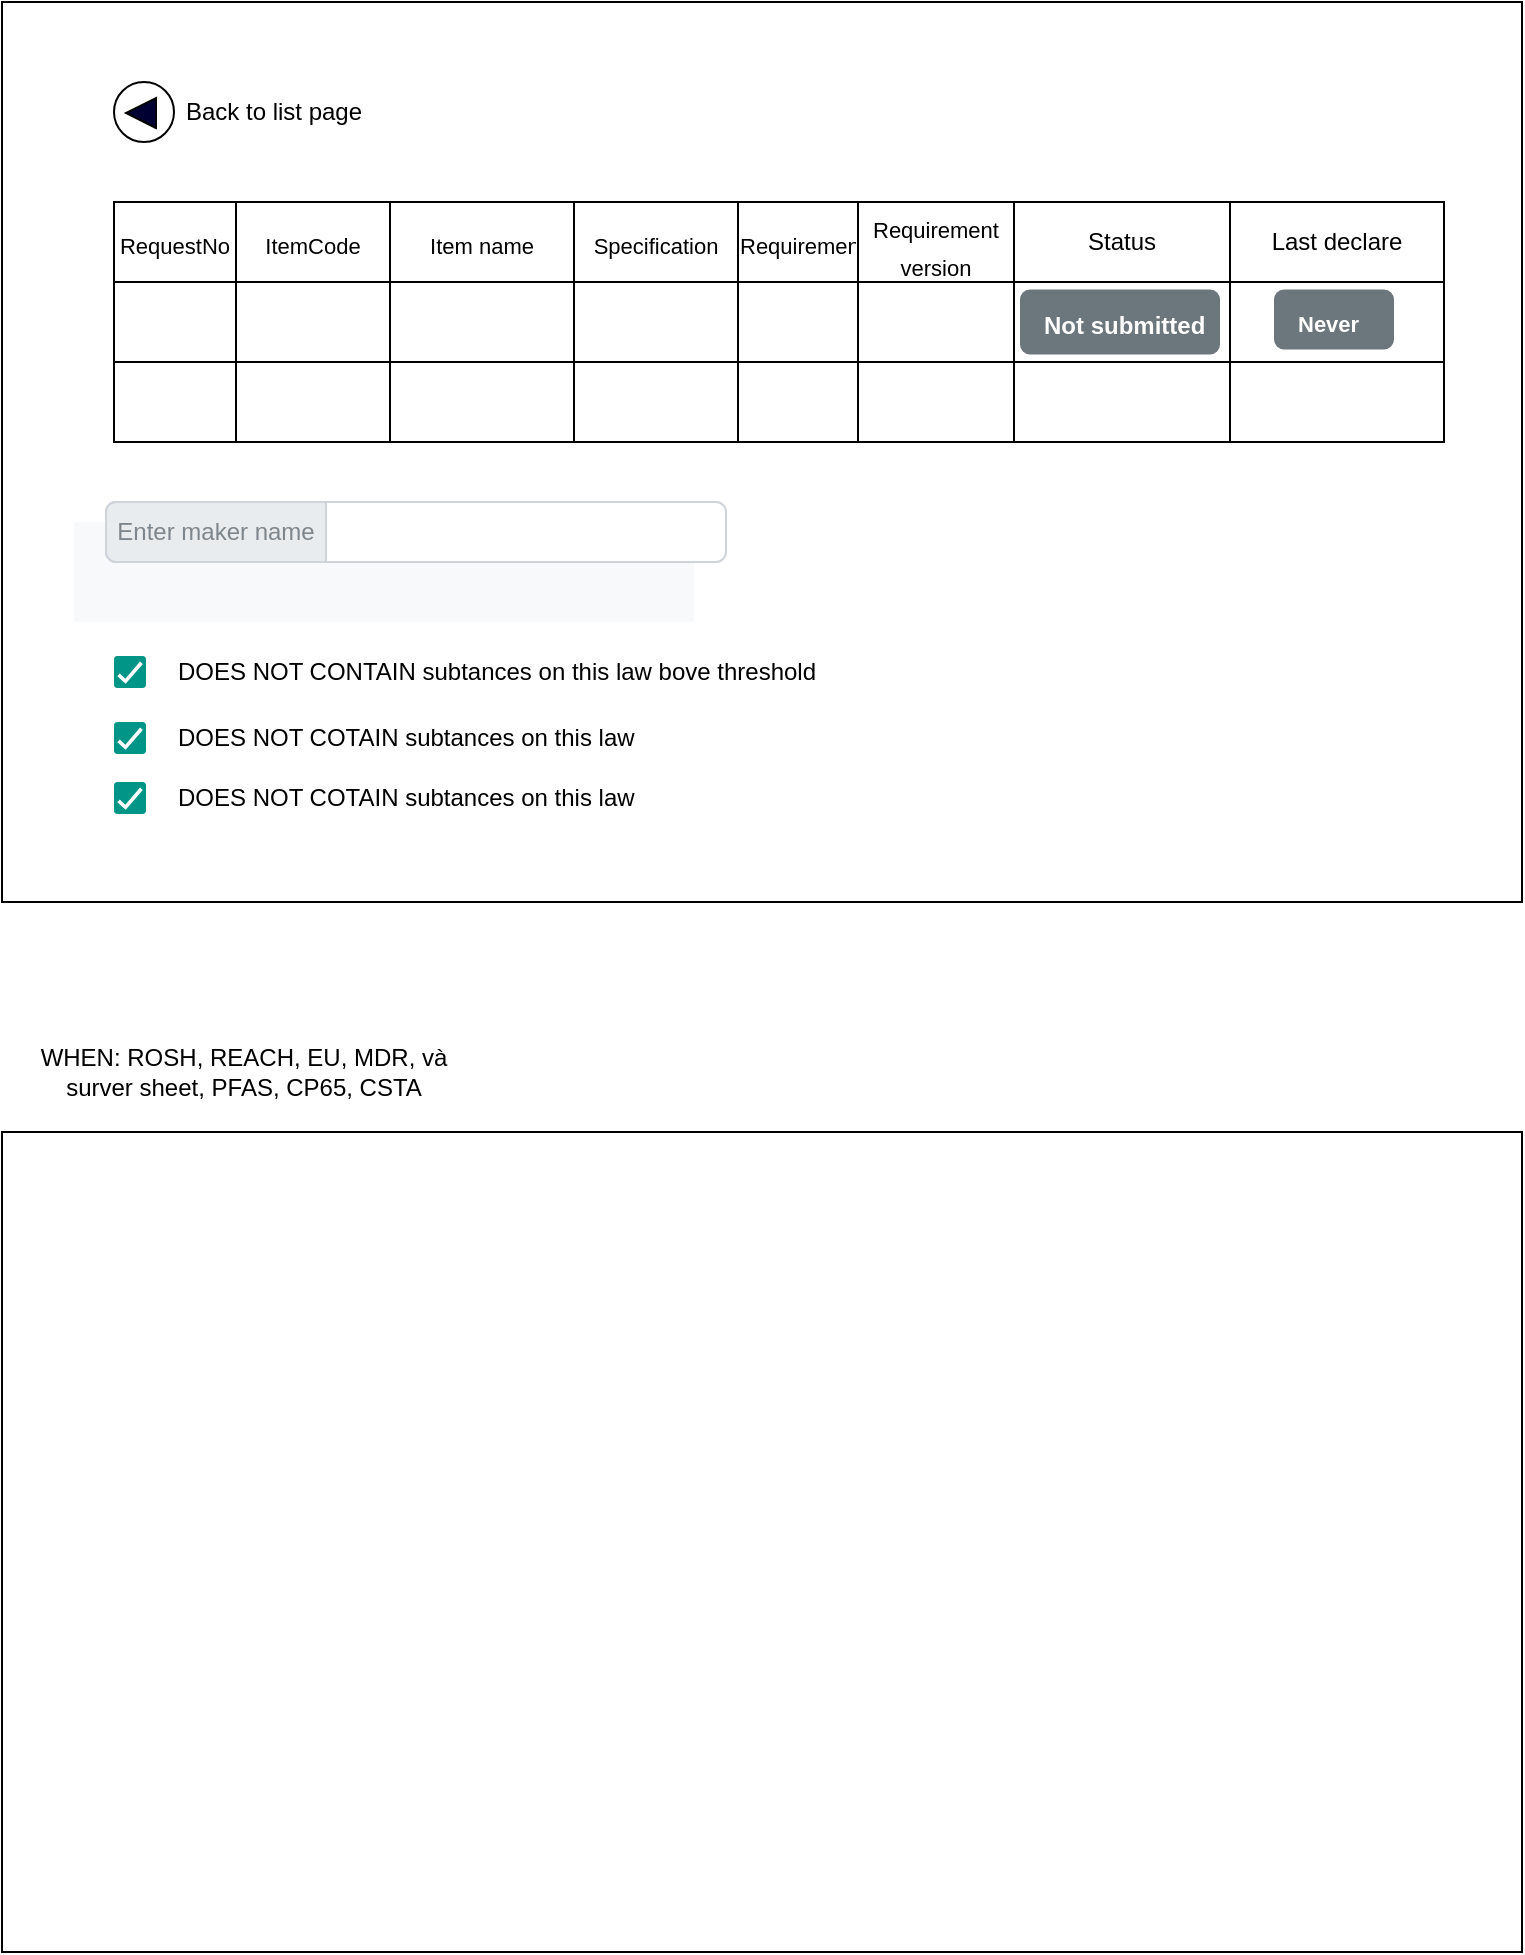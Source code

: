 <mxfile version="21.6.2" type="github">
  <diagram name="Page-1" id="O1AW1DQOQZ3fAE0L2oUG">
    <mxGraphModel dx="1434" dy="796" grid="1" gridSize="10" guides="1" tooltips="1" connect="1" arrows="1" fold="1" page="1" pageScale="1" pageWidth="827" pageHeight="1169" math="0" shadow="0">
      <root>
        <mxCell id="0" />
        <mxCell id="1" parent="0" />
        <mxCell id="Yjge2V5rUr3Npc9kf5Pn-35" value="" style="rounded=0;whiteSpace=wrap;html=1;" vertex="1" parent="1">
          <mxGeometry x="34" y="20" width="760" height="450" as="geometry" />
        </mxCell>
        <mxCell id="Yjge2V5rUr3Npc9kf5Pn-36" value="" style="shape=table;startSize=0;container=1;collapsible=0;childLayout=tableLayout;fontSize=16;" vertex="1" parent="1">
          <mxGeometry x="90" y="120" width="230" height="120" as="geometry" />
        </mxCell>
        <mxCell id="Yjge2V5rUr3Npc9kf5Pn-37" value="" style="shape=tableRow;horizontal=0;startSize=0;swimlaneHead=0;swimlaneBody=0;strokeColor=inherit;top=0;left=0;bottom=0;right=0;collapsible=0;dropTarget=0;fillColor=none;points=[[0,0.5],[1,0.5]];portConstraint=eastwest;fontSize=16;" vertex="1" parent="Yjge2V5rUr3Npc9kf5Pn-36">
          <mxGeometry width="230" height="40" as="geometry" />
        </mxCell>
        <mxCell id="Yjge2V5rUr3Npc9kf5Pn-38" value="&lt;font style=&quot;font-size: 11px;&quot;&gt;RequestNo&lt;/font&gt;" style="shape=partialRectangle;html=1;whiteSpace=wrap;connectable=0;strokeColor=inherit;overflow=hidden;fillColor=none;top=0;left=0;bottom=0;right=0;pointerEvents=1;fontSize=16;" vertex="1" parent="Yjge2V5rUr3Npc9kf5Pn-37">
          <mxGeometry width="61" height="40" as="geometry">
            <mxRectangle width="61" height="40" as="alternateBounds" />
          </mxGeometry>
        </mxCell>
        <mxCell id="Yjge2V5rUr3Npc9kf5Pn-39" value="&lt;font style=&quot;font-size: 11px;&quot;&gt;ItemCode&lt;/font&gt;" style="shape=partialRectangle;html=1;whiteSpace=wrap;connectable=0;strokeColor=inherit;overflow=hidden;fillColor=none;top=0;left=0;bottom=0;right=0;pointerEvents=1;fontSize=16;" vertex="1" parent="Yjge2V5rUr3Npc9kf5Pn-37">
          <mxGeometry x="61" width="77" height="40" as="geometry">
            <mxRectangle width="77" height="40" as="alternateBounds" />
          </mxGeometry>
        </mxCell>
        <mxCell id="Yjge2V5rUr3Npc9kf5Pn-40" value="&lt;font style=&quot;font-size: 11px;&quot;&gt;Item name&lt;/font&gt;" style="shape=partialRectangle;html=1;whiteSpace=wrap;connectable=0;strokeColor=inherit;overflow=hidden;fillColor=none;top=0;left=0;bottom=0;right=0;pointerEvents=1;fontSize=16;" vertex="1" parent="Yjge2V5rUr3Npc9kf5Pn-37">
          <mxGeometry x="138" width="92" height="40" as="geometry">
            <mxRectangle width="92" height="40" as="alternateBounds" />
          </mxGeometry>
        </mxCell>
        <mxCell id="Yjge2V5rUr3Npc9kf5Pn-41" value="" style="shape=tableRow;horizontal=0;startSize=0;swimlaneHead=0;swimlaneBody=0;strokeColor=inherit;top=0;left=0;bottom=0;right=0;collapsible=0;dropTarget=0;fillColor=none;points=[[0,0.5],[1,0.5]];portConstraint=eastwest;fontSize=16;" vertex="1" parent="Yjge2V5rUr3Npc9kf5Pn-36">
          <mxGeometry y="40" width="230" height="40" as="geometry" />
        </mxCell>
        <mxCell id="Yjge2V5rUr3Npc9kf5Pn-42" value="" style="shape=partialRectangle;html=1;whiteSpace=wrap;connectable=0;strokeColor=inherit;overflow=hidden;fillColor=none;top=0;left=0;bottom=0;right=0;pointerEvents=1;fontSize=16;" vertex="1" parent="Yjge2V5rUr3Npc9kf5Pn-41">
          <mxGeometry width="61" height="40" as="geometry">
            <mxRectangle width="61" height="40" as="alternateBounds" />
          </mxGeometry>
        </mxCell>
        <mxCell id="Yjge2V5rUr3Npc9kf5Pn-43" value="" style="shape=partialRectangle;html=1;whiteSpace=wrap;connectable=0;strokeColor=inherit;overflow=hidden;fillColor=none;top=0;left=0;bottom=0;right=0;pointerEvents=1;fontSize=16;" vertex="1" parent="Yjge2V5rUr3Npc9kf5Pn-41">
          <mxGeometry x="61" width="77" height="40" as="geometry">
            <mxRectangle width="77" height="40" as="alternateBounds" />
          </mxGeometry>
        </mxCell>
        <mxCell id="Yjge2V5rUr3Npc9kf5Pn-44" value="" style="shape=partialRectangle;html=1;whiteSpace=wrap;connectable=0;strokeColor=inherit;overflow=hidden;fillColor=none;top=0;left=0;bottom=0;right=0;pointerEvents=1;fontSize=16;" vertex="1" parent="Yjge2V5rUr3Npc9kf5Pn-41">
          <mxGeometry x="138" width="92" height="40" as="geometry">
            <mxRectangle width="92" height="40" as="alternateBounds" />
          </mxGeometry>
        </mxCell>
        <mxCell id="Yjge2V5rUr3Npc9kf5Pn-45" value="" style="shape=tableRow;horizontal=0;startSize=0;swimlaneHead=0;swimlaneBody=0;strokeColor=inherit;top=0;left=0;bottom=0;right=0;collapsible=0;dropTarget=0;fillColor=none;points=[[0,0.5],[1,0.5]];portConstraint=eastwest;fontSize=16;" vertex="1" parent="Yjge2V5rUr3Npc9kf5Pn-36">
          <mxGeometry y="80" width="230" height="40" as="geometry" />
        </mxCell>
        <mxCell id="Yjge2V5rUr3Npc9kf5Pn-46" value="" style="shape=partialRectangle;html=1;whiteSpace=wrap;connectable=0;strokeColor=inherit;overflow=hidden;fillColor=none;top=0;left=0;bottom=0;right=0;pointerEvents=1;fontSize=16;" vertex="1" parent="Yjge2V5rUr3Npc9kf5Pn-45">
          <mxGeometry width="61" height="40" as="geometry">
            <mxRectangle width="61" height="40" as="alternateBounds" />
          </mxGeometry>
        </mxCell>
        <mxCell id="Yjge2V5rUr3Npc9kf5Pn-47" value="" style="shape=partialRectangle;html=1;whiteSpace=wrap;connectable=0;strokeColor=inherit;overflow=hidden;fillColor=none;top=0;left=0;bottom=0;right=0;pointerEvents=1;fontSize=16;" vertex="1" parent="Yjge2V5rUr3Npc9kf5Pn-45">
          <mxGeometry x="61" width="77" height="40" as="geometry">
            <mxRectangle width="77" height="40" as="alternateBounds" />
          </mxGeometry>
        </mxCell>
        <mxCell id="Yjge2V5rUr3Npc9kf5Pn-48" value="" style="shape=partialRectangle;html=1;whiteSpace=wrap;connectable=0;strokeColor=inherit;overflow=hidden;fillColor=none;top=0;left=0;bottom=0;right=0;pointerEvents=1;fontSize=16;" vertex="1" parent="Yjge2V5rUr3Npc9kf5Pn-45">
          <mxGeometry x="138" width="92" height="40" as="geometry">
            <mxRectangle width="92" height="40" as="alternateBounds" />
          </mxGeometry>
        </mxCell>
        <mxCell id="Yjge2V5rUr3Npc9kf5Pn-49" value="" style="shape=table;startSize=0;container=1;collapsible=0;childLayout=tableLayout;fontSize=16;" vertex="1" parent="1">
          <mxGeometry x="320" y="120" width="220" height="120" as="geometry" />
        </mxCell>
        <mxCell id="Yjge2V5rUr3Npc9kf5Pn-50" value="" style="shape=tableRow;horizontal=0;startSize=0;swimlaneHead=0;swimlaneBody=0;strokeColor=inherit;top=0;left=0;bottom=0;right=0;collapsible=0;dropTarget=0;fillColor=none;points=[[0,0.5],[1,0.5]];portConstraint=eastwest;fontSize=16;" vertex="1" parent="Yjge2V5rUr3Npc9kf5Pn-49">
          <mxGeometry width="220" height="40" as="geometry" />
        </mxCell>
        <mxCell id="Yjge2V5rUr3Npc9kf5Pn-51" value="&lt;font style=&quot;font-size: 11px;&quot;&gt;Specification&lt;/font&gt;" style="shape=partialRectangle;html=1;whiteSpace=wrap;connectable=0;strokeColor=inherit;overflow=hidden;fillColor=none;top=0;left=0;bottom=0;right=0;pointerEvents=1;fontSize=16;" vertex="1" parent="Yjge2V5rUr3Npc9kf5Pn-50">
          <mxGeometry width="82" height="40" as="geometry">
            <mxRectangle width="82" height="40" as="alternateBounds" />
          </mxGeometry>
        </mxCell>
        <mxCell id="Yjge2V5rUr3Npc9kf5Pn-52" value="&lt;font style=&quot;font-size: 11px;&quot;&gt;Requirement&lt;/font&gt;" style="shape=partialRectangle;html=1;whiteSpace=wrap;connectable=0;strokeColor=inherit;overflow=hidden;fillColor=none;top=0;left=0;bottom=0;right=0;pointerEvents=1;fontSize=16;" vertex="1" parent="Yjge2V5rUr3Npc9kf5Pn-50">
          <mxGeometry x="82" width="60" height="40" as="geometry">
            <mxRectangle width="60" height="40" as="alternateBounds" />
          </mxGeometry>
        </mxCell>
        <mxCell id="Yjge2V5rUr3Npc9kf5Pn-53" value="&lt;font style=&quot;font-size: 11px;&quot;&gt;Requirement version&lt;/font&gt;" style="shape=partialRectangle;html=1;whiteSpace=wrap;connectable=0;strokeColor=inherit;overflow=hidden;fillColor=none;top=0;left=0;bottom=0;right=0;pointerEvents=1;fontSize=16;" vertex="1" parent="Yjge2V5rUr3Npc9kf5Pn-50">
          <mxGeometry x="142" width="78" height="40" as="geometry">
            <mxRectangle width="78" height="40" as="alternateBounds" />
          </mxGeometry>
        </mxCell>
        <mxCell id="Yjge2V5rUr3Npc9kf5Pn-54" value="" style="shape=tableRow;horizontal=0;startSize=0;swimlaneHead=0;swimlaneBody=0;strokeColor=inherit;top=0;left=0;bottom=0;right=0;collapsible=0;dropTarget=0;fillColor=none;points=[[0,0.5],[1,0.5]];portConstraint=eastwest;fontSize=16;" vertex="1" parent="Yjge2V5rUr3Npc9kf5Pn-49">
          <mxGeometry y="40" width="220" height="40" as="geometry" />
        </mxCell>
        <mxCell id="Yjge2V5rUr3Npc9kf5Pn-55" value="" style="shape=partialRectangle;html=1;whiteSpace=wrap;connectable=0;strokeColor=inherit;overflow=hidden;fillColor=none;top=0;left=0;bottom=0;right=0;pointerEvents=1;fontSize=16;" vertex="1" parent="Yjge2V5rUr3Npc9kf5Pn-54">
          <mxGeometry width="82" height="40" as="geometry">
            <mxRectangle width="82" height="40" as="alternateBounds" />
          </mxGeometry>
        </mxCell>
        <mxCell id="Yjge2V5rUr3Npc9kf5Pn-56" value="" style="shape=partialRectangle;html=1;whiteSpace=wrap;connectable=0;strokeColor=inherit;overflow=hidden;fillColor=none;top=0;left=0;bottom=0;right=0;pointerEvents=1;fontSize=16;" vertex="1" parent="Yjge2V5rUr3Npc9kf5Pn-54">
          <mxGeometry x="82" width="60" height="40" as="geometry">
            <mxRectangle width="60" height="40" as="alternateBounds" />
          </mxGeometry>
        </mxCell>
        <mxCell id="Yjge2V5rUr3Npc9kf5Pn-57" value="" style="shape=partialRectangle;html=1;whiteSpace=wrap;connectable=0;strokeColor=inherit;overflow=hidden;fillColor=none;top=0;left=0;bottom=0;right=0;pointerEvents=1;fontSize=16;" vertex="1" parent="Yjge2V5rUr3Npc9kf5Pn-54">
          <mxGeometry x="142" width="78" height="40" as="geometry">
            <mxRectangle width="78" height="40" as="alternateBounds" />
          </mxGeometry>
        </mxCell>
        <mxCell id="Yjge2V5rUr3Npc9kf5Pn-58" value="" style="shape=tableRow;horizontal=0;startSize=0;swimlaneHead=0;swimlaneBody=0;strokeColor=inherit;top=0;left=0;bottom=0;right=0;collapsible=0;dropTarget=0;fillColor=none;points=[[0,0.5],[1,0.5]];portConstraint=eastwest;fontSize=16;" vertex="1" parent="Yjge2V5rUr3Npc9kf5Pn-49">
          <mxGeometry y="80" width="220" height="40" as="geometry" />
        </mxCell>
        <mxCell id="Yjge2V5rUr3Npc9kf5Pn-59" value="" style="shape=partialRectangle;html=1;whiteSpace=wrap;connectable=0;strokeColor=inherit;overflow=hidden;fillColor=none;top=0;left=0;bottom=0;right=0;pointerEvents=1;fontSize=16;" vertex="1" parent="Yjge2V5rUr3Npc9kf5Pn-58">
          <mxGeometry width="82" height="40" as="geometry">
            <mxRectangle width="82" height="40" as="alternateBounds" />
          </mxGeometry>
        </mxCell>
        <mxCell id="Yjge2V5rUr3Npc9kf5Pn-60" value="" style="shape=partialRectangle;html=1;whiteSpace=wrap;connectable=0;strokeColor=inherit;overflow=hidden;fillColor=none;top=0;left=0;bottom=0;right=0;pointerEvents=1;fontSize=16;" vertex="1" parent="Yjge2V5rUr3Npc9kf5Pn-58">
          <mxGeometry x="82" width="60" height="40" as="geometry">
            <mxRectangle width="60" height="40" as="alternateBounds" />
          </mxGeometry>
        </mxCell>
        <mxCell id="Yjge2V5rUr3Npc9kf5Pn-61" value="" style="shape=partialRectangle;html=1;whiteSpace=wrap;connectable=0;strokeColor=inherit;overflow=hidden;fillColor=none;top=0;left=0;bottom=0;right=0;pointerEvents=1;fontSize=16;" vertex="1" parent="Yjge2V5rUr3Npc9kf5Pn-58">
          <mxGeometry x="142" width="78" height="40" as="geometry">
            <mxRectangle width="78" height="40" as="alternateBounds" />
          </mxGeometry>
        </mxCell>
        <mxCell id="Yjge2V5rUr3Npc9kf5Pn-157" value="" style="shape=table;startSize=0;container=1;collapsible=0;childLayout=tableLayout;" vertex="1" parent="1">
          <mxGeometry x="540" y="120" width="215" height="120" as="geometry" />
        </mxCell>
        <mxCell id="Yjge2V5rUr3Npc9kf5Pn-158" value="" style="shape=tableRow;horizontal=0;startSize=0;swimlaneHead=0;swimlaneBody=0;strokeColor=inherit;top=0;left=0;bottom=0;right=0;collapsible=0;dropTarget=0;fillColor=none;points=[[0,0.5],[1,0.5]];portConstraint=eastwest;" vertex="1" parent="Yjge2V5rUr3Npc9kf5Pn-157">
          <mxGeometry width="215" height="40" as="geometry" />
        </mxCell>
        <mxCell id="Yjge2V5rUr3Npc9kf5Pn-159" value="Status" style="shape=partialRectangle;html=1;whiteSpace=wrap;connectable=0;strokeColor=inherit;overflow=hidden;fillColor=none;top=0;left=0;bottom=0;right=0;pointerEvents=1;" vertex="1" parent="Yjge2V5rUr3Npc9kf5Pn-158">
          <mxGeometry width="108" height="40" as="geometry">
            <mxRectangle width="108" height="40" as="alternateBounds" />
          </mxGeometry>
        </mxCell>
        <mxCell id="Yjge2V5rUr3Npc9kf5Pn-160" value="Last declare" style="shape=partialRectangle;html=1;whiteSpace=wrap;connectable=0;strokeColor=inherit;overflow=hidden;fillColor=none;top=0;left=0;bottom=0;right=0;pointerEvents=1;" vertex="1" parent="Yjge2V5rUr3Npc9kf5Pn-158">
          <mxGeometry x="108" width="107" height="40" as="geometry">
            <mxRectangle width="107" height="40" as="alternateBounds" />
          </mxGeometry>
        </mxCell>
        <mxCell id="Yjge2V5rUr3Npc9kf5Pn-161" value="" style="shape=tableRow;horizontal=0;startSize=0;swimlaneHead=0;swimlaneBody=0;strokeColor=inherit;top=0;left=0;bottom=0;right=0;collapsible=0;dropTarget=0;fillColor=none;points=[[0,0.5],[1,0.5]];portConstraint=eastwest;" vertex="1" parent="Yjge2V5rUr3Npc9kf5Pn-157">
          <mxGeometry y="40" width="215" height="40" as="geometry" />
        </mxCell>
        <mxCell id="Yjge2V5rUr3Npc9kf5Pn-162" value="" style="shape=partialRectangle;html=1;whiteSpace=wrap;connectable=0;strokeColor=inherit;overflow=hidden;fillColor=none;top=0;left=0;bottom=0;right=0;pointerEvents=1;" vertex="1" parent="Yjge2V5rUr3Npc9kf5Pn-161">
          <mxGeometry width="108" height="40" as="geometry">
            <mxRectangle width="108" height="40" as="alternateBounds" />
          </mxGeometry>
        </mxCell>
        <mxCell id="Yjge2V5rUr3Npc9kf5Pn-163" value="" style="shape=partialRectangle;html=1;whiteSpace=wrap;connectable=0;strokeColor=inherit;overflow=hidden;fillColor=none;top=0;left=0;bottom=0;right=0;pointerEvents=1;" vertex="1" parent="Yjge2V5rUr3Npc9kf5Pn-161">
          <mxGeometry x="108" width="107" height="40" as="geometry">
            <mxRectangle width="107" height="40" as="alternateBounds" />
          </mxGeometry>
        </mxCell>
        <mxCell id="Yjge2V5rUr3Npc9kf5Pn-164" value="" style="shape=tableRow;horizontal=0;startSize=0;swimlaneHead=0;swimlaneBody=0;strokeColor=inherit;top=0;left=0;bottom=0;right=0;collapsible=0;dropTarget=0;fillColor=none;points=[[0,0.5],[1,0.5]];portConstraint=eastwest;" vertex="1" parent="Yjge2V5rUr3Npc9kf5Pn-157">
          <mxGeometry y="80" width="215" height="40" as="geometry" />
        </mxCell>
        <mxCell id="Yjge2V5rUr3Npc9kf5Pn-165" value="" style="shape=partialRectangle;html=1;whiteSpace=wrap;connectable=0;strokeColor=inherit;overflow=hidden;fillColor=none;top=0;left=0;bottom=0;right=0;pointerEvents=1;" vertex="1" parent="Yjge2V5rUr3Npc9kf5Pn-164">
          <mxGeometry width="108" height="40" as="geometry">
            <mxRectangle width="108" height="40" as="alternateBounds" />
          </mxGeometry>
        </mxCell>
        <mxCell id="Yjge2V5rUr3Npc9kf5Pn-166" value="" style="shape=partialRectangle;html=1;whiteSpace=wrap;connectable=0;strokeColor=inherit;overflow=hidden;fillColor=none;top=0;left=0;bottom=0;right=0;pointerEvents=1;" vertex="1" parent="Yjge2V5rUr3Npc9kf5Pn-164">
          <mxGeometry x="108" width="107" height="40" as="geometry">
            <mxRectangle width="107" height="40" as="alternateBounds" />
          </mxGeometry>
        </mxCell>
        <mxCell id="Yjge2V5rUr3Npc9kf5Pn-168" value="&lt;font style=&quot;font-size: 11px;&quot;&gt;Never&lt;/font&gt;" style="html=1;shadow=0;dashed=0;shape=mxgraph.bootstrap.rrect;rSize=5;strokeColor=none;strokeWidth=1;fillColor=#6C767D;fontColor=#FFFFFF;whiteSpace=wrap;align=left;verticalAlign=middle;spacingLeft=10;fontStyle=1;fontSize=18;" vertex="1" parent="1">
          <mxGeometry x="670" y="163.75" width="60" height="30" as="geometry" />
        </mxCell>
        <mxCell id="Yjge2V5rUr3Npc9kf5Pn-170" value="&lt;font style=&quot;font-size: 12px;&quot;&gt;Not submitted&lt;/font&gt;" style="html=1;shadow=0;dashed=0;shape=mxgraph.bootstrap.rrect;rSize=5;strokeColor=none;strokeWidth=1;fillColor=#6C767D;fontColor=#FFFFFF;whiteSpace=wrap;align=left;verticalAlign=middle;spacingLeft=10;fontStyle=1;fontSize=18;" vertex="1" parent="1">
          <mxGeometry x="543" y="163.75" width="100" height="32.5" as="geometry" />
        </mxCell>
        <mxCell id="Yjge2V5rUr3Npc9kf5Pn-171" value="Back to list page" style="text;html=1;strokeColor=none;fillColor=none;align=center;verticalAlign=middle;whiteSpace=wrap;rounded=0;" vertex="1" parent="1">
          <mxGeometry x="110" y="60" width="120" height="30" as="geometry" />
        </mxCell>
        <mxCell id="Yjge2V5rUr3Npc9kf5Pn-172" value="" style="html=1;shadow=0;dashed=0;shape=mxgraph.bootstrap.radioButton2;labelPosition=right;verticalLabelPosition=middle;align=left;verticalAlign=middle;checked=0;spacing=5;checkedFill=#0085FC;checkedStroke=#ffffff;sketch=0;" vertex="1" parent="1">
          <mxGeometry x="90" y="60" width="30" height="30" as="geometry" />
        </mxCell>
        <mxCell id="Yjge2V5rUr3Npc9kf5Pn-173" value="" style="triangle;whiteSpace=wrap;html=1;fillColor=#000033;rotation=-180;" vertex="1" parent="1">
          <mxGeometry x="96" y="68" width="15" height="15" as="geometry" />
        </mxCell>
        <mxCell id="Yjge2V5rUr3Npc9kf5Pn-174" value="" style="html=1;shadow=0;dashed=0;fillColor=#F8F9FA;strokeColor=none;fontSize=16;fontColor=#181819;align=left;spacing=15;" vertex="1" parent="1">
          <mxGeometry x="70" y="280" width="310" height="50" as="geometry" />
        </mxCell>
        <mxCell id="Yjge2V5rUr3Npc9kf5Pn-175" value="" style="html=1;shadow=0;dashed=0;shape=mxgraph.bootstrap.rrect;rSize=5;strokeColor=#CED4DA;html=1;whiteSpace=wrap;fillColor=#FFFFFF;fontColor=#7D868C;align=left;spacingLeft=50;fontSize=14;" vertex="1" parent="Yjge2V5rUr3Npc9kf5Pn-174">
          <mxGeometry width="310" height="30" relative="1" as="geometry">
            <mxPoint x="16" y="-10" as="offset" />
          </mxGeometry>
        </mxCell>
        <mxCell id="Yjge2V5rUr3Npc9kf5Pn-176" value="Enter maker name" style="html=1;shadow=0;dashed=0;shape=mxgraph.bootstrap.leftButton;strokeColor=inherit;gradientColor=inherit;fontColor=inherit;fillColor=#E9ECEF;rSize=5;perimeter=none;whiteSpace=wrap;resizeHeight=1;" vertex="1" parent="Yjge2V5rUr3Npc9kf5Pn-175">
          <mxGeometry width="110" height="30" relative="1" as="geometry" />
        </mxCell>
        <mxCell id="Yjge2V5rUr3Npc9kf5Pn-177" value="" style="rounded=0;whiteSpace=wrap;html=1;" vertex="1" parent="1">
          <mxGeometry x="34" y="585" width="760" height="410" as="geometry" />
        </mxCell>
        <mxCell id="Yjge2V5rUr3Npc9kf5Pn-178" value="WHEN: ROSH, REACH, EU, MDR, và surver sheet, PFAS, CP65, CSTA" style="text;html=1;strokeColor=none;fillColor=none;align=center;verticalAlign=middle;whiteSpace=wrap;rounded=0;" vertex="1" parent="1">
          <mxGeometry x="40" y="540" width="230" height="30" as="geometry" />
        </mxCell>
        <mxCell id="Yjge2V5rUr3Npc9kf5Pn-179" value="" style="dashed=0;labelPosition=right;align=left;shape=mxgraph.gmdl.checkbox;strokeColor=none;fillColor=#009587;strokeWidth=2;aspect=fixed;sketch=0;html=1;" vertex="1" parent="1">
          <mxGeometry x="90" y="347" width="16" height="16" as="geometry" />
        </mxCell>
        <mxCell id="Yjge2V5rUr3Npc9kf5Pn-180" value="DOES NOT CONTAIN subtances on this law bove threshold" style="text;html=1;strokeColor=none;fillColor=none;align=left;verticalAlign=middle;whiteSpace=wrap;rounded=0;" vertex="1" parent="1">
          <mxGeometry x="120" y="340" width="354" height="30" as="geometry" />
        </mxCell>
        <mxCell id="Yjge2V5rUr3Npc9kf5Pn-181" value="" style="dashed=0;labelPosition=right;align=left;shape=mxgraph.gmdl.checkbox;strokeColor=none;fillColor=#009587;strokeWidth=2;aspect=fixed;sketch=0;html=1;" vertex="1" parent="1">
          <mxGeometry x="90" y="380" width="16" height="16" as="geometry" />
        </mxCell>
        <mxCell id="Yjge2V5rUr3Npc9kf5Pn-182" value="DOES NOT COTAIN subtances on this law" style="text;html=1;strokeColor=none;fillColor=none;align=left;verticalAlign=middle;whiteSpace=wrap;rounded=0;" vertex="1" parent="1">
          <mxGeometry x="120" y="373" width="354" height="30" as="geometry" />
        </mxCell>
        <mxCell id="Yjge2V5rUr3Npc9kf5Pn-183" value="" style="dashed=0;labelPosition=right;align=left;shape=mxgraph.gmdl.checkbox;strokeColor=none;fillColor=#009587;strokeWidth=2;aspect=fixed;sketch=0;html=1;" vertex="1" parent="1">
          <mxGeometry x="90" y="410" width="16" height="16" as="geometry" />
        </mxCell>
        <mxCell id="Yjge2V5rUr3Npc9kf5Pn-184" value="DOES NOT COTAIN subtances on this law" style="text;html=1;strokeColor=none;fillColor=none;align=left;verticalAlign=middle;whiteSpace=wrap;rounded=0;" vertex="1" parent="1">
          <mxGeometry x="120" y="403" width="354" height="30" as="geometry" />
        </mxCell>
      </root>
    </mxGraphModel>
  </diagram>
</mxfile>
